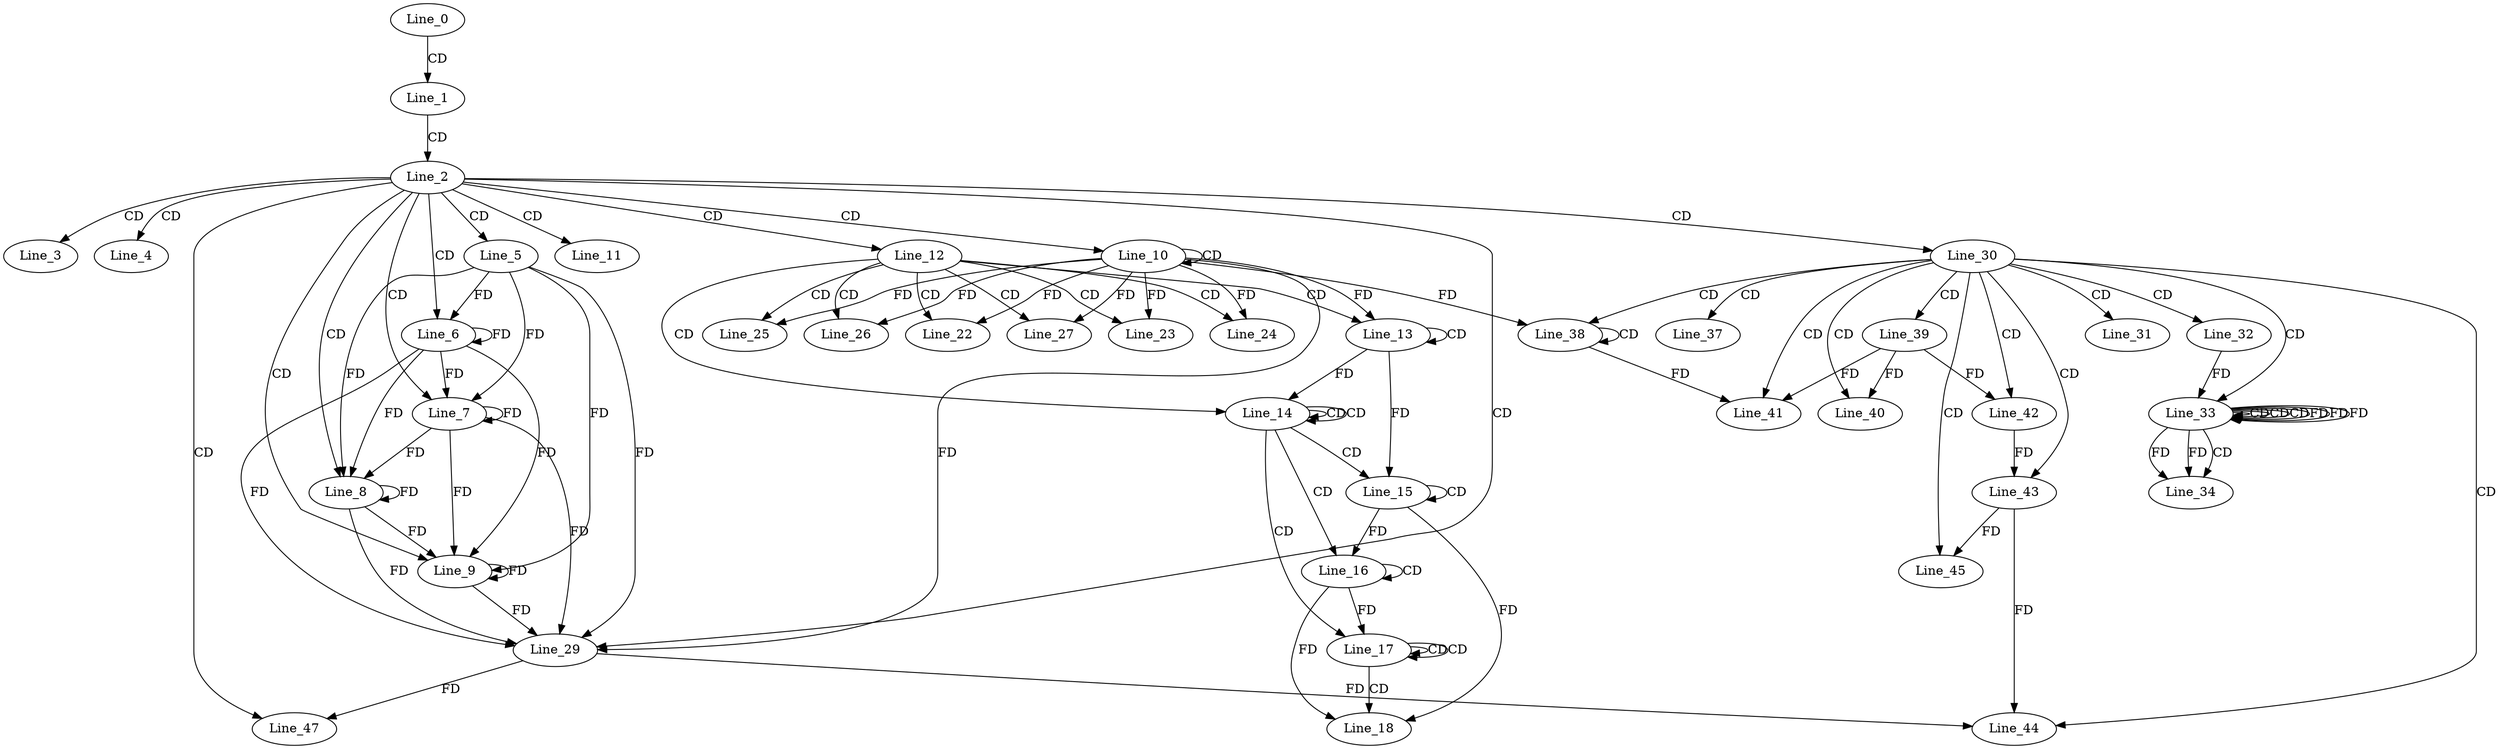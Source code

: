 digraph G {
  Line_0;
  Line_1;
  Line_2;
  Line_3;
  Line_4;
  Line_5;
  Line_6;
  Line_7;
  Line_8;
  Line_9;
  Line_10;
  Line_10;
  Line_11;
  Line_12;
  Line_13;
  Line_13;
  Line_13;
  Line_14;
  Line_14;
  Line_15;
  Line_15;
  Line_16;
  Line_16;
  Line_16;
  Line_17;
  Line_17;
  Line_18;
  Line_18;
  Line_18;
  Line_22;
  Line_23;
  Line_24;
  Line_25;
  Line_26;
  Line_27;
  Line_29;
  Line_29;
  Line_29;
  Line_30;
  Line_31;
  Line_32;
  Line_33;
  Line_33;
  Line_33;
  Line_33;
  Line_33;
  Line_34;
  Line_37;
  Line_38;
  Line_38;
  Line_39;
  Line_40;
  Line_41;
  Line_41;
  Line_41;
  Line_42;
  Line_42;
  Line_43;
  Line_43;
  Line_44;
  Line_45;
  Line_47;
  Line_0 -> Line_1 [ label="CD" ];
  Line_1 -> Line_2 [ label="CD" ];
  Line_2 -> Line_3 [ label="CD" ];
  Line_2 -> Line_4 [ label="CD" ];
  Line_2 -> Line_5 [ label="CD" ];
  Line_2 -> Line_6 [ label="CD" ];
  Line_5 -> Line_6 [ label="FD" ];
  Line_6 -> Line_6 [ label="FD" ];
  Line_2 -> Line_7 [ label="CD" ];
  Line_5 -> Line_7 [ label="FD" ];
  Line_6 -> Line_7 [ label="FD" ];
  Line_7 -> Line_7 [ label="FD" ];
  Line_2 -> Line_8 [ label="CD" ];
  Line_5 -> Line_8 [ label="FD" ];
  Line_6 -> Line_8 [ label="FD" ];
  Line_7 -> Line_8 [ label="FD" ];
  Line_8 -> Line_8 [ label="FD" ];
  Line_2 -> Line_9 [ label="CD" ];
  Line_5 -> Line_9 [ label="FD" ];
  Line_6 -> Line_9 [ label="FD" ];
  Line_7 -> Line_9 [ label="FD" ];
  Line_8 -> Line_9 [ label="FD" ];
  Line_9 -> Line_9 [ label="FD" ];
  Line_2 -> Line_10 [ label="CD" ];
  Line_10 -> Line_10 [ label="CD" ];
  Line_2 -> Line_11 [ label="CD" ];
  Line_2 -> Line_12 [ label="CD" ];
  Line_12 -> Line_13 [ label="CD" ];
  Line_13 -> Line_13 [ label="CD" ];
  Line_10 -> Line_13 [ label="FD" ];
  Line_12 -> Line_14 [ label="CD" ];
  Line_14 -> Line_14 [ label="CD" ];
  Line_14 -> Line_14 [ label="CD" ];
  Line_13 -> Line_14 [ label="FD" ];
  Line_14 -> Line_15 [ label="CD" ];
  Line_15 -> Line_15 [ label="CD" ];
  Line_13 -> Line_15 [ label="FD" ];
  Line_14 -> Line_16 [ label="CD" ];
  Line_16 -> Line_16 [ label="CD" ];
  Line_15 -> Line_16 [ label="FD" ];
  Line_14 -> Line_17 [ label="CD" ];
  Line_17 -> Line_17 [ label="CD" ];
  Line_17 -> Line_17 [ label="CD" ];
  Line_16 -> Line_17 [ label="FD" ];
  Line_17 -> Line_18 [ label="CD" ];
  Line_15 -> Line_18 [ label="FD" ];
  Line_16 -> Line_18 [ label="FD" ];
  Line_12 -> Line_22 [ label="CD" ];
  Line_10 -> Line_22 [ label="FD" ];
  Line_12 -> Line_23 [ label="CD" ];
  Line_10 -> Line_23 [ label="FD" ];
  Line_12 -> Line_24 [ label="CD" ];
  Line_10 -> Line_24 [ label="FD" ];
  Line_12 -> Line_25 [ label="CD" ];
  Line_10 -> Line_25 [ label="FD" ];
  Line_12 -> Line_26 [ label="CD" ];
  Line_10 -> Line_26 [ label="FD" ];
  Line_12 -> Line_27 [ label="CD" ];
  Line_10 -> Line_27 [ label="FD" ];
  Line_2 -> Line_29 [ label="CD" ];
  Line_10 -> Line_29 [ label="FD" ];
  Line_5 -> Line_29 [ label="FD" ];
  Line_6 -> Line_29 [ label="FD" ];
  Line_7 -> Line_29 [ label="FD" ];
  Line_8 -> Line_29 [ label="FD" ];
  Line_9 -> Line_29 [ label="FD" ];
  Line_2 -> Line_30 [ label="CD" ];
  Line_30 -> Line_31 [ label="CD" ];
  Line_30 -> Line_32 [ label="CD" ];
  Line_30 -> Line_33 [ label="CD" ];
  Line_33 -> Line_33 [ label="CD" ];
  Line_33 -> Line_33 [ label="CD" ];
  Line_33 -> Line_33 [ label="CD" ];
  Line_32 -> Line_33 [ label="FD" ];
  Line_33 -> Line_33 [ label="FD" ];
  Line_33 -> Line_34 [ label="CD" ];
  Line_33 -> Line_34 [ label="FD" ];
  Line_33 -> Line_34 [ label="FD" ];
  Line_30 -> Line_37 [ label="CD" ];
  Line_30 -> Line_38 [ label="CD" ];
  Line_38 -> Line_38 [ label="CD" ];
  Line_10 -> Line_38 [ label="FD" ];
  Line_30 -> Line_39 [ label="CD" ];
  Line_30 -> Line_40 [ label="CD" ];
  Line_39 -> Line_40 [ label="FD" ];
  Line_30 -> Line_41 [ label="CD" ];
  Line_39 -> Line_41 [ label="FD" ];
  Line_38 -> Line_41 [ label="FD" ];
  Line_30 -> Line_42 [ label="CD" ];
  Line_39 -> Line_42 [ label="FD" ];
  Line_30 -> Line_43 [ label="CD" ];
  Line_42 -> Line_43 [ label="FD" ];
  Line_30 -> Line_44 [ label="CD" ];
  Line_29 -> Line_44 [ label="FD" ];
  Line_43 -> Line_44 [ label="FD" ];
  Line_30 -> Line_45 [ label="CD" ];
  Line_43 -> Line_45 [ label="FD" ];
  Line_2 -> Line_47 [ label="CD" ];
  Line_29 -> Line_47 [ label="FD" ];
  Line_33 -> Line_33 [ label="FD" ];
  Line_33 -> Line_33 [ label="FD" ];
}
